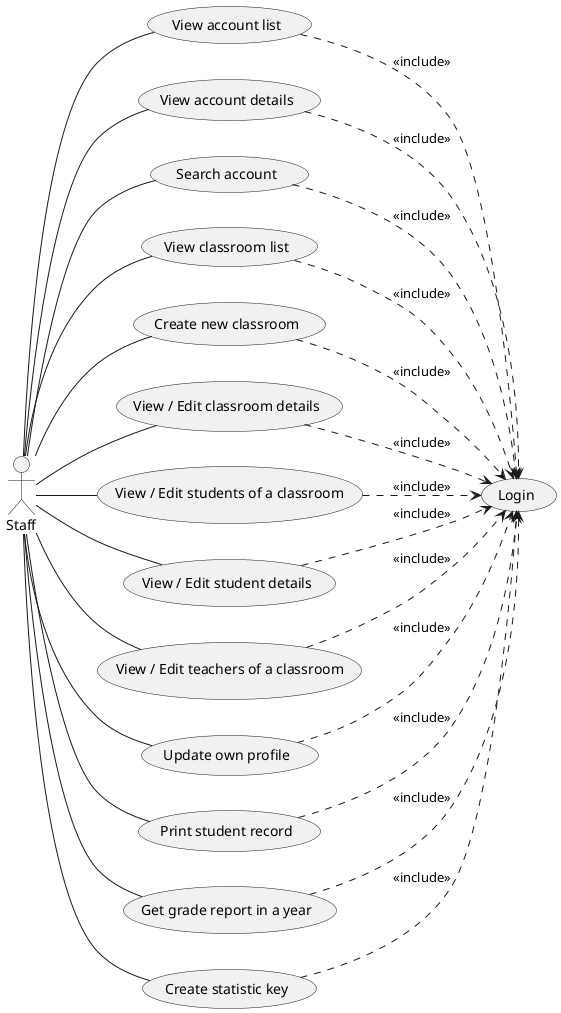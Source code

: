 @startuml
left to right direction

(Login) as UC13
(View account list) as UC14
(View account details) as UC15
(Search account) as UC16
(View classroom list) as UC17
(Create new classroom) as UC18
(View / Edit classroom details) as UC19
(View / Edit students of a classroom) as UC21
(View / Edit student details) as UC23
(View / Edit teachers of a classroom) as UC26
(Update own profile) as UC29
(Print student record) as UC30
(Get grade report in a year) as UC31
(Create statistic key) as UC32
:Staff: as A

A -- UC14
A -- UC15
A -- UC16
A -- UC17
A -- UC18
A -- UC19
A -- UC21
A -- UC23
A -- UC26
A -- UC29
A -- UC30
A -- UC31
A -- UC32

UC14 ..> UC13 : <<include>>
UC15 ..> UC13 : <<include>>
UC16 ..> UC13 : <<include>>
UC17 ..> UC13 : <<include>>
UC18 ..> UC13 : <<include>>
UC19 ..> UC13 : <<include>>
UC21 ..> UC13 : <<include>>
UC23 ..> UC13 : <<include>>
UC26 ..> UC13 : <<include>>
UC29 ..> UC13 : <<include>>
UC30 ..> UC13 : <<include>>
UC31 ..> UC13 : <<include>>
UC32 ..> UC13 : <<include>>
@enduml
